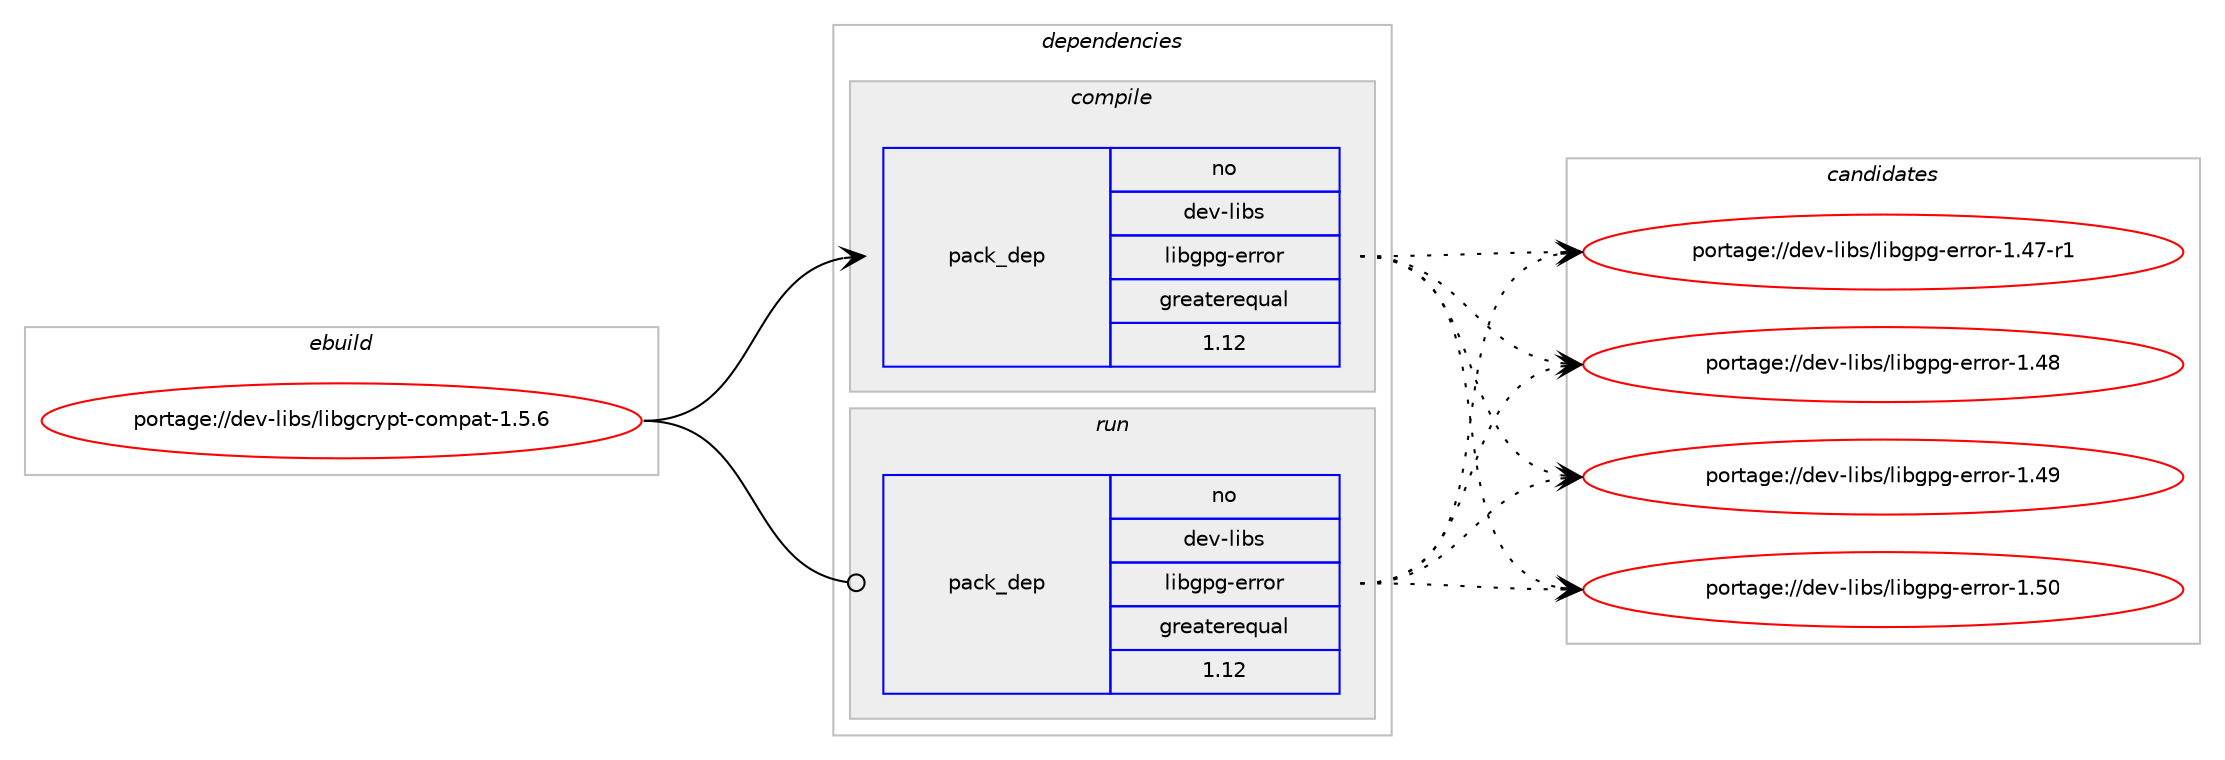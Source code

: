 digraph prolog {

# *************
# Graph options
# *************

newrank=true;
concentrate=true;
compound=true;
graph [rankdir=LR,fontname=Helvetica,fontsize=10,ranksep=1.5];#, ranksep=2.5, nodesep=0.2];
edge  [arrowhead=vee];
node  [fontname=Helvetica,fontsize=10];

# **********
# The ebuild
# **********

subgraph cluster_leftcol {
color=gray;
rank=same;
label=<<i>ebuild</i>>;
id [label="portage://dev-libs/libgcrypt-compat-1.5.6", color=red, width=4, href="../dev-libs/libgcrypt-compat-1.5.6.svg"];
}

# ****************
# The dependencies
# ****************

subgraph cluster_midcol {
color=gray;
label=<<i>dependencies</i>>;
subgraph cluster_compile {
fillcolor="#eeeeee";
style=filled;
label=<<i>compile</i>>;
subgraph pack28513 {
dependency55715 [label=<<TABLE BORDER="0" CELLBORDER="1" CELLSPACING="0" CELLPADDING="4" WIDTH="220"><TR><TD ROWSPAN="6" CELLPADDING="30">pack_dep</TD></TR><TR><TD WIDTH="110">no</TD></TR><TR><TD>dev-libs</TD></TR><TR><TD>libgpg-error</TD></TR><TR><TD>greaterequal</TD></TR><TR><TD>1.12</TD></TR></TABLE>>, shape=none, color=blue];
}
id:e -> dependency55715:w [weight=20,style="solid",arrowhead="vee"];
# *** BEGIN UNKNOWN DEPENDENCY TYPE (TODO) ***
# id -> package_dependency(portage://dev-libs/libgcrypt-compat-1.5.6,install,weak,dev-libs,libgcrypt,none,[,,],[slot(0),subslot(11)],[])
# *** END UNKNOWN DEPENDENCY TYPE (TODO) ***

# *** BEGIN UNKNOWN DEPENDENCY TYPE (TODO) ***
# id -> package_dependency(portage://dev-libs/libgcrypt-compat-1.5.6,install,weak,dev-libs,libgcrypt,none,[,,],[slot(11),subslot(11)],[])
# *** END UNKNOWN DEPENDENCY TYPE (TODO) ***

}
subgraph cluster_compileandrun {
fillcolor="#eeeeee";
style=filled;
label=<<i>compile and run</i>>;
}
subgraph cluster_run {
fillcolor="#eeeeee";
style=filled;
label=<<i>run</i>>;
subgraph pack28514 {
dependency55716 [label=<<TABLE BORDER="0" CELLBORDER="1" CELLSPACING="0" CELLPADDING="4" WIDTH="220"><TR><TD ROWSPAN="6" CELLPADDING="30">pack_dep</TD></TR><TR><TD WIDTH="110">no</TD></TR><TR><TD>dev-libs</TD></TR><TR><TD>libgpg-error</TD></TR><TR><TD>greaterequal</TD></TR><TR><TD>1.12</TD></TR></TABLE>>, shape=none, color=blue];
}
id:e -> dependency55716:w [weight=20,style="solid",arrowhead="odot"];
# *** BEGIN UNKNOWN DEPENDENCY TYPE (TODO) ***
# id -> package_dependency(portage://dev-libs/libgcrypt-compat-1.5.6,run,weak,dev-libs,libgcrypt,none,[,,],[slot(0),subslot(11)],[])
# *** END UNKNOWN DEPENDENCY TYPE (TODO) ***

# *** BEGIN UNKNOWN DEPENDENCY TYPE (TODO) ***
# id -> package_dependency(portage://dev-libs/libgcrypt-compat-1.5.6,run,weak,dev-libs,libgcrypt,none,[,,],[slot(11),subslot(11)],[])
# *** END UNKNOWN DEPENDENCY TYPE (TODO) ***

}
}

# **************
# The candidates
# **************

subgraph cluster_choices {
rank=same;
color=gray;
label=<<i>candidates</i>>;

subgraph choice28513 {
color=black;
nodesep=1;
choice100101118451081059811547108105981031121034510111411411111445494652554511449 [label="portage://dev-libs/libgpg-error-1.47-r1", color=red, width=4,href="../dev-libs/libgpg-error-1.47-r1.svg"];
choice10010111845108105981154710810598103112103451011141141111144549465256 [label="portage://dev-libs/libgpg-error-1.48", color=red, width=4,href="../dev-libs/libgpg-error-1.48.svg"];
choice10010111845108105981154710810598103112103451011141141111144549465257 [label="portage://dev-libs/libgpg-error-1.49", color=red, width=4,href="../dev-libs/libgpg-error-1.49.svg"];
choice10010111845108105981154710810598103112103451011141141111144549465348 [label="portage://dev-libs/libgpg-error-1.50", color=red, width=4,href="../dev-libs/libgpg-error-1.50.svg"];
dependency55715:e -> choice100101118451081059811547108105981031121034510111411411111445494652554511449:w [style=dotted,weight="100"];
dependency55715:e -> choice10010111845108105981154710810598103112103451011141141111144549465256:w [style=dotted,weight="100"];
dependency55715:e -> choice10010111845108105981154710810598103112103451011141141111144549465257:w [style=dotted,weight="100"];
dependency55715:e -> choice10010111845108105981154710810598103112103451011141141111144549465348:w [style=dotted,weight="100"];
}
subgraph choice28514 {
color=black;
nodesep=1;
choice100101118451081059811547108105981031121034510111411411111445494652554511449 [label="portage://dev-libs/libgpg-error-1.47-r1", color=red, width=4,href="../dev-libs/libgpg-error-1.47-r1.svg"];
choice10010111845108105981154710810598103112103451011141141111144549465256 [label="portage://dev-libs/libgpg-error-1.48", color=red, width=4,href="../dev-libs/libgpg-error-1.48.svg"];
choice10010111845108105981154710810598103112103451011141141111144549465257 [label="portage://dev-libs/libgpg-error-1.49", color=red, width=4,href="../dev-libs/libgpg-error-1.49.svg"];
choice10010111845108105981154710810598103112103451011141141111144549465348 [label="portage://dev-libs/libgpg-error-1.50", color=red, width=4,href="../dev-libs/libgpg-error-1.50.svg"];
dependency55716:e -> choice100101118451081059811547108105981031121034510111411411111445494652554511449:w [style=dotted,weight="100"];
dependency55716:e -> choice10010111845108105981154710810598103112103451011141141111144549465256:w [style=dotted,weight="100"];
dependency55716:e -> choice10010111845108105981154710810598103112103451011141141111144549465257:w [style=dotted,weight="100"];
dependency55716:e -> choice10010111845108105981154710810598103112103451011141141111144549465348:w [style=dotted,weight="100"];
}
}

}
